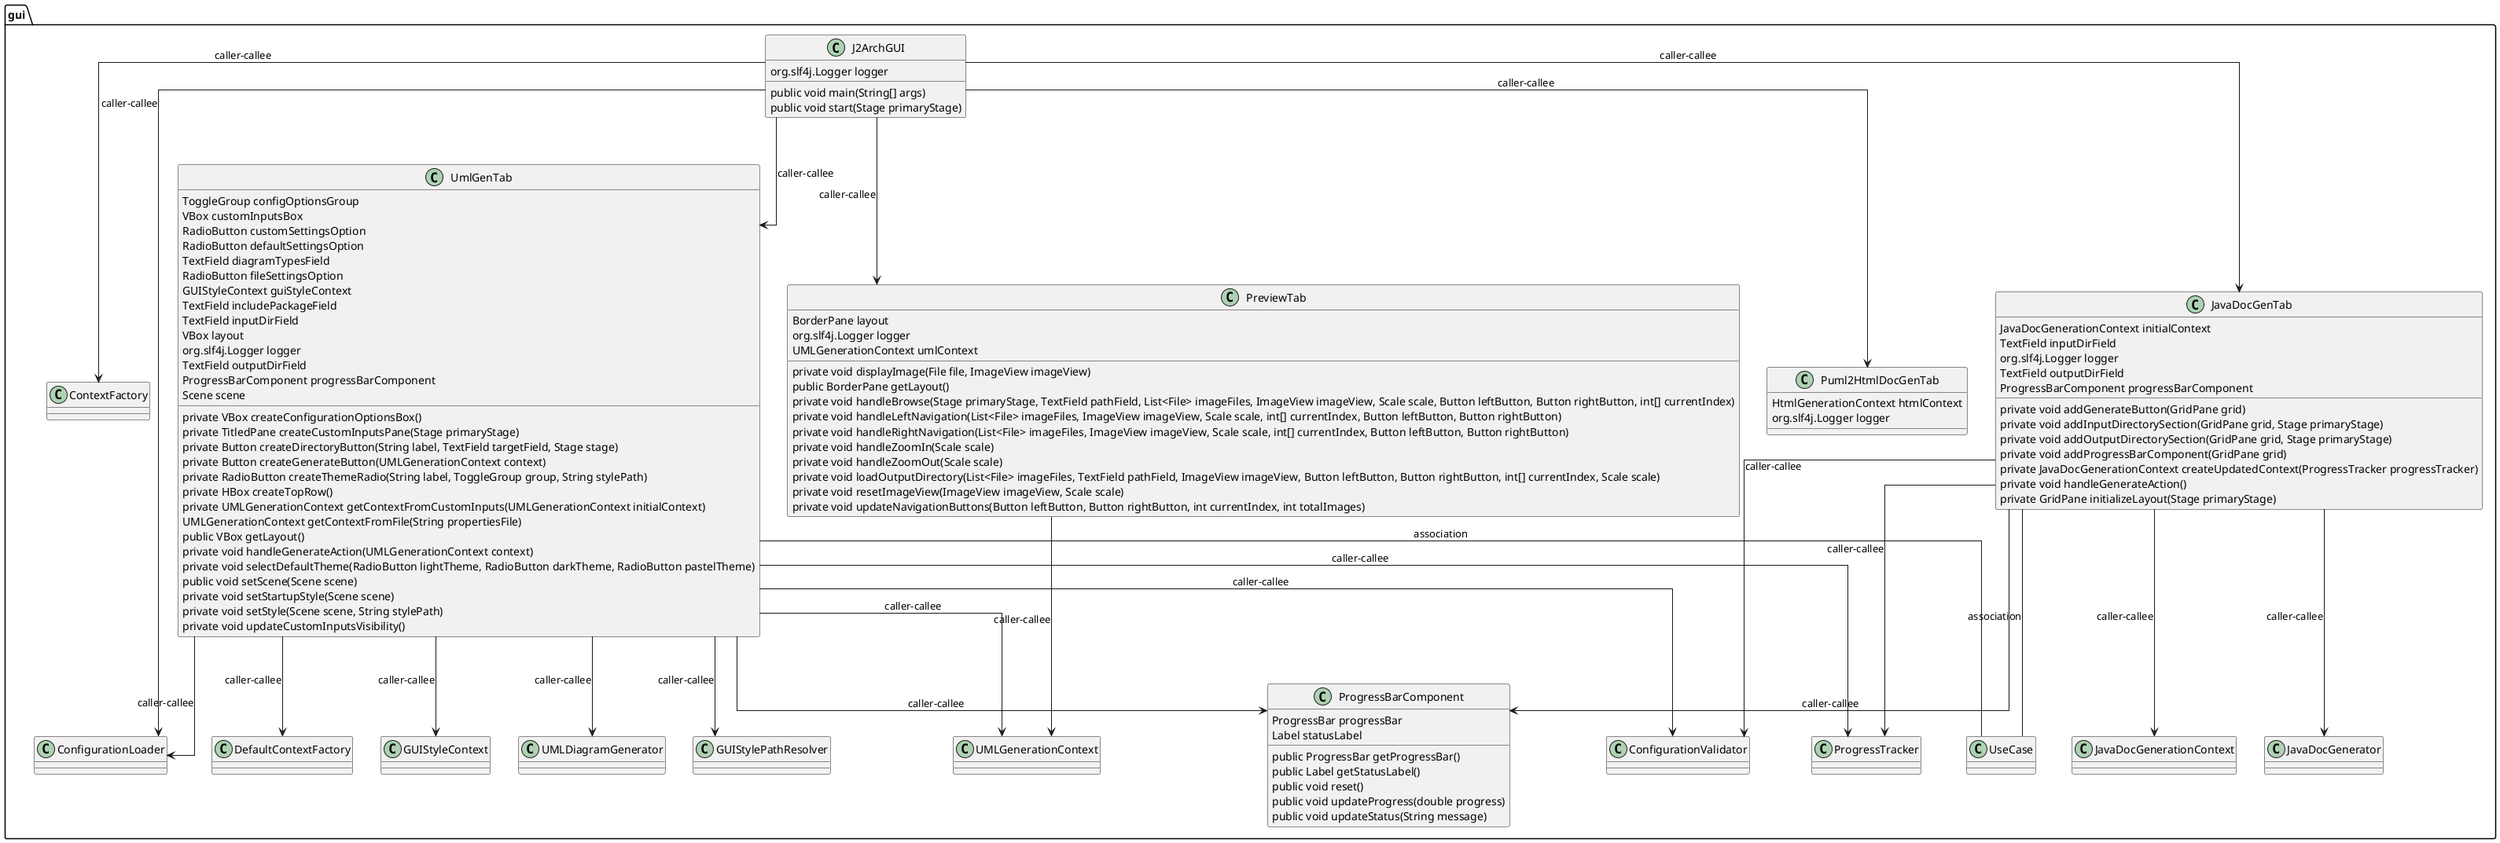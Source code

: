 @startuml
skinparam linetype Ortho
package gui {
class J2ArchGUI {
    org.slf4j.Logger logger
    public void main(String[] args)
    public void start(Stage primaryStage)
}
J2ArchGUI --> ConfigurationLoader : caller-callee
J2ArchGUI --> ContextFactory : caller-callee
J2ArchGUI --> UmlGenTab : caller-callee
J2ArchGUI --> PreviewTab : caller-callee
J2ArchGUI --> Puml2HtmlDocGenTab : caller-callee
J2ArchGUI --> JavaDocGenTab : caller-callee
class JavaDocGenTab {
    JavaDocGenerationContext initialContext
    TextField inputDirField
    org.slf4j.Logger logger
    TextField outputDirField
    ProgressBarComponent progressBarComponent
    private void addGenerateButton(GridPane grid)
    private void addInputDirectorySection(GridPane grid, Stage primaryStage)
    private void addOutputDirectorySection(GridPane grid, Stage primaryStage)
    private void addProgressBarComponent(GridPane grid)
    private JavaDocGenerationContext createUpdatedContext(ProgressTracker progressTracker)
    private void handleGenerateAction()
    private GridPane initializeLayout(Stage primaryStage)
}
JavaDocGenTab --> JavaDocGenerationContext : caller-callee
JavaDocGenTab --> ProgressBarComponent : caller-callee
JavaDocGenTab --> ConfigurationValidator : caller-callee
JavaDocGenTab --> JavaDocGenerator : caller-callee
JavaDocGenTab --> ProgressTracker : caller-callee
JavaDocGenTab -- UseCase : association
class PreviewTab {
    BorderPane layout
    org.slf4j.Logger logger
    UMLGenerationContext umlContext
    private void displayImage(File file, ImageView imageView)
    public BorderPane getLayout()
    private void handleBrowse(Stage primaryStage, TextField pathField, List<File> imageFiles, ImageView imageView, Scale scale, Button leftButton, Button rightButton, int[] currentIndex)
    private void handleLeftNavigation(List<File> imageFiles, ImageView imageView, Scale scale, int[] currentIndex, Button leftButton, Button rightButton)
    private void handleRightNavigation(List<File> imageFiles, ImageView imageView, Scale scale, int[] currentIndex, Button leftButton, Button rightButton)
    private void handleZoomIn(Scale scale)
    private void handleZoomOut(Scale scale)
    private void loadOutputDirectory(List<File> imageFiles, TextField pathField, ImageView imageView, Button leftButton, Button rightButton, int[] currentIndex, Scale scale)
    private void resetImageView(ImageView imageView, Scale scale)
    private void updateNavigationButtons(Button leftButton, Button rightButton, int currentIndex, int totalImages)
}
PreviewTab --> UMLGenerationContext : caller-callee
class ProgressBarComponent {
    ProgressBar progressBar
    Label statusLabel
    public ProgressBar getProgressBar()
    public Label getStatusLabel()
    public void reset()
    public void updateProgress(double progress)
    public void updateStatus(String message)
}
class Puml2HtmlDocGenTab {
    HtmlGenerationContext htmlContext
    org.slf4j.Logger logger
}
class UmlGenTab {
    ToggleGroup configOptionsGroup
    VBox customInputsBox
    RadioButton customSettingsOption
    RadioButton defaultSettingsOption
    TextField diagramTypesField
    RadioButton fileSettingsOption
    GUIStyleContext guiStyleContext
    TextField includePackageField
    TextField inputDirField
    VBox layout
    org.slf4j.Logger logger
    TextField outputDirField
    ProgressBarComponent progressBarComponent
    Scene scene
    private VBox createConfigurationOptionsBox()
    private TitledPane createCustomInputsPane(Stage primaryStage)
    private Button createDirectoryButton(String label, TextField targetField, Stage stage)
    private Button createGenerateButton(UMLGenerationContext context)
    private RadioButton createThemeRadio(String label, ToggleGroup group, String stylePath)
    private HBox createTopRow()
    private UMLGenerationContext getContextFromCustomInputs(UMLGenerationContext initialContext)
     UMLGenerationContext getContextFromFile(String propertiesFile)
    public VBox getLayout()
    private void handleGenerateAction(UMLGenerationContext context)
    private void selectDefaultTheme(RadioButton lightTheme, RadioButton darkTheme, RadioButton pastelTheme)
    public void setScene(Scene scene)
    private void setStartupStyle(Scene scene)
    private void setStyle(Scene scene, String stylePath)
    private void updateCustomInputsVisibility()
}
UmlGenTab --> GUIStyleContext : caller-callee
UmlGenTab --> ProgressBarComponent : caller-callee
UmlGenTab --> ProgressTracker : caller-callee
UmlGenTab --> ConfigurationValidator : caller-callee
UmlGenTab --> UMLDiagramGenerator : caller-callee
UmlGenTab -- UseCase : association
UmlGenTab --> GUIStylePathResolver : caller-callee
UmlGenTab --> ConfigurationLoader : caller-callee
UmlGenTab --> DefaultContextFactory : caller-callee
UmlGenTab --> UMLGenerationContext : caller-callee
}
@enduml
